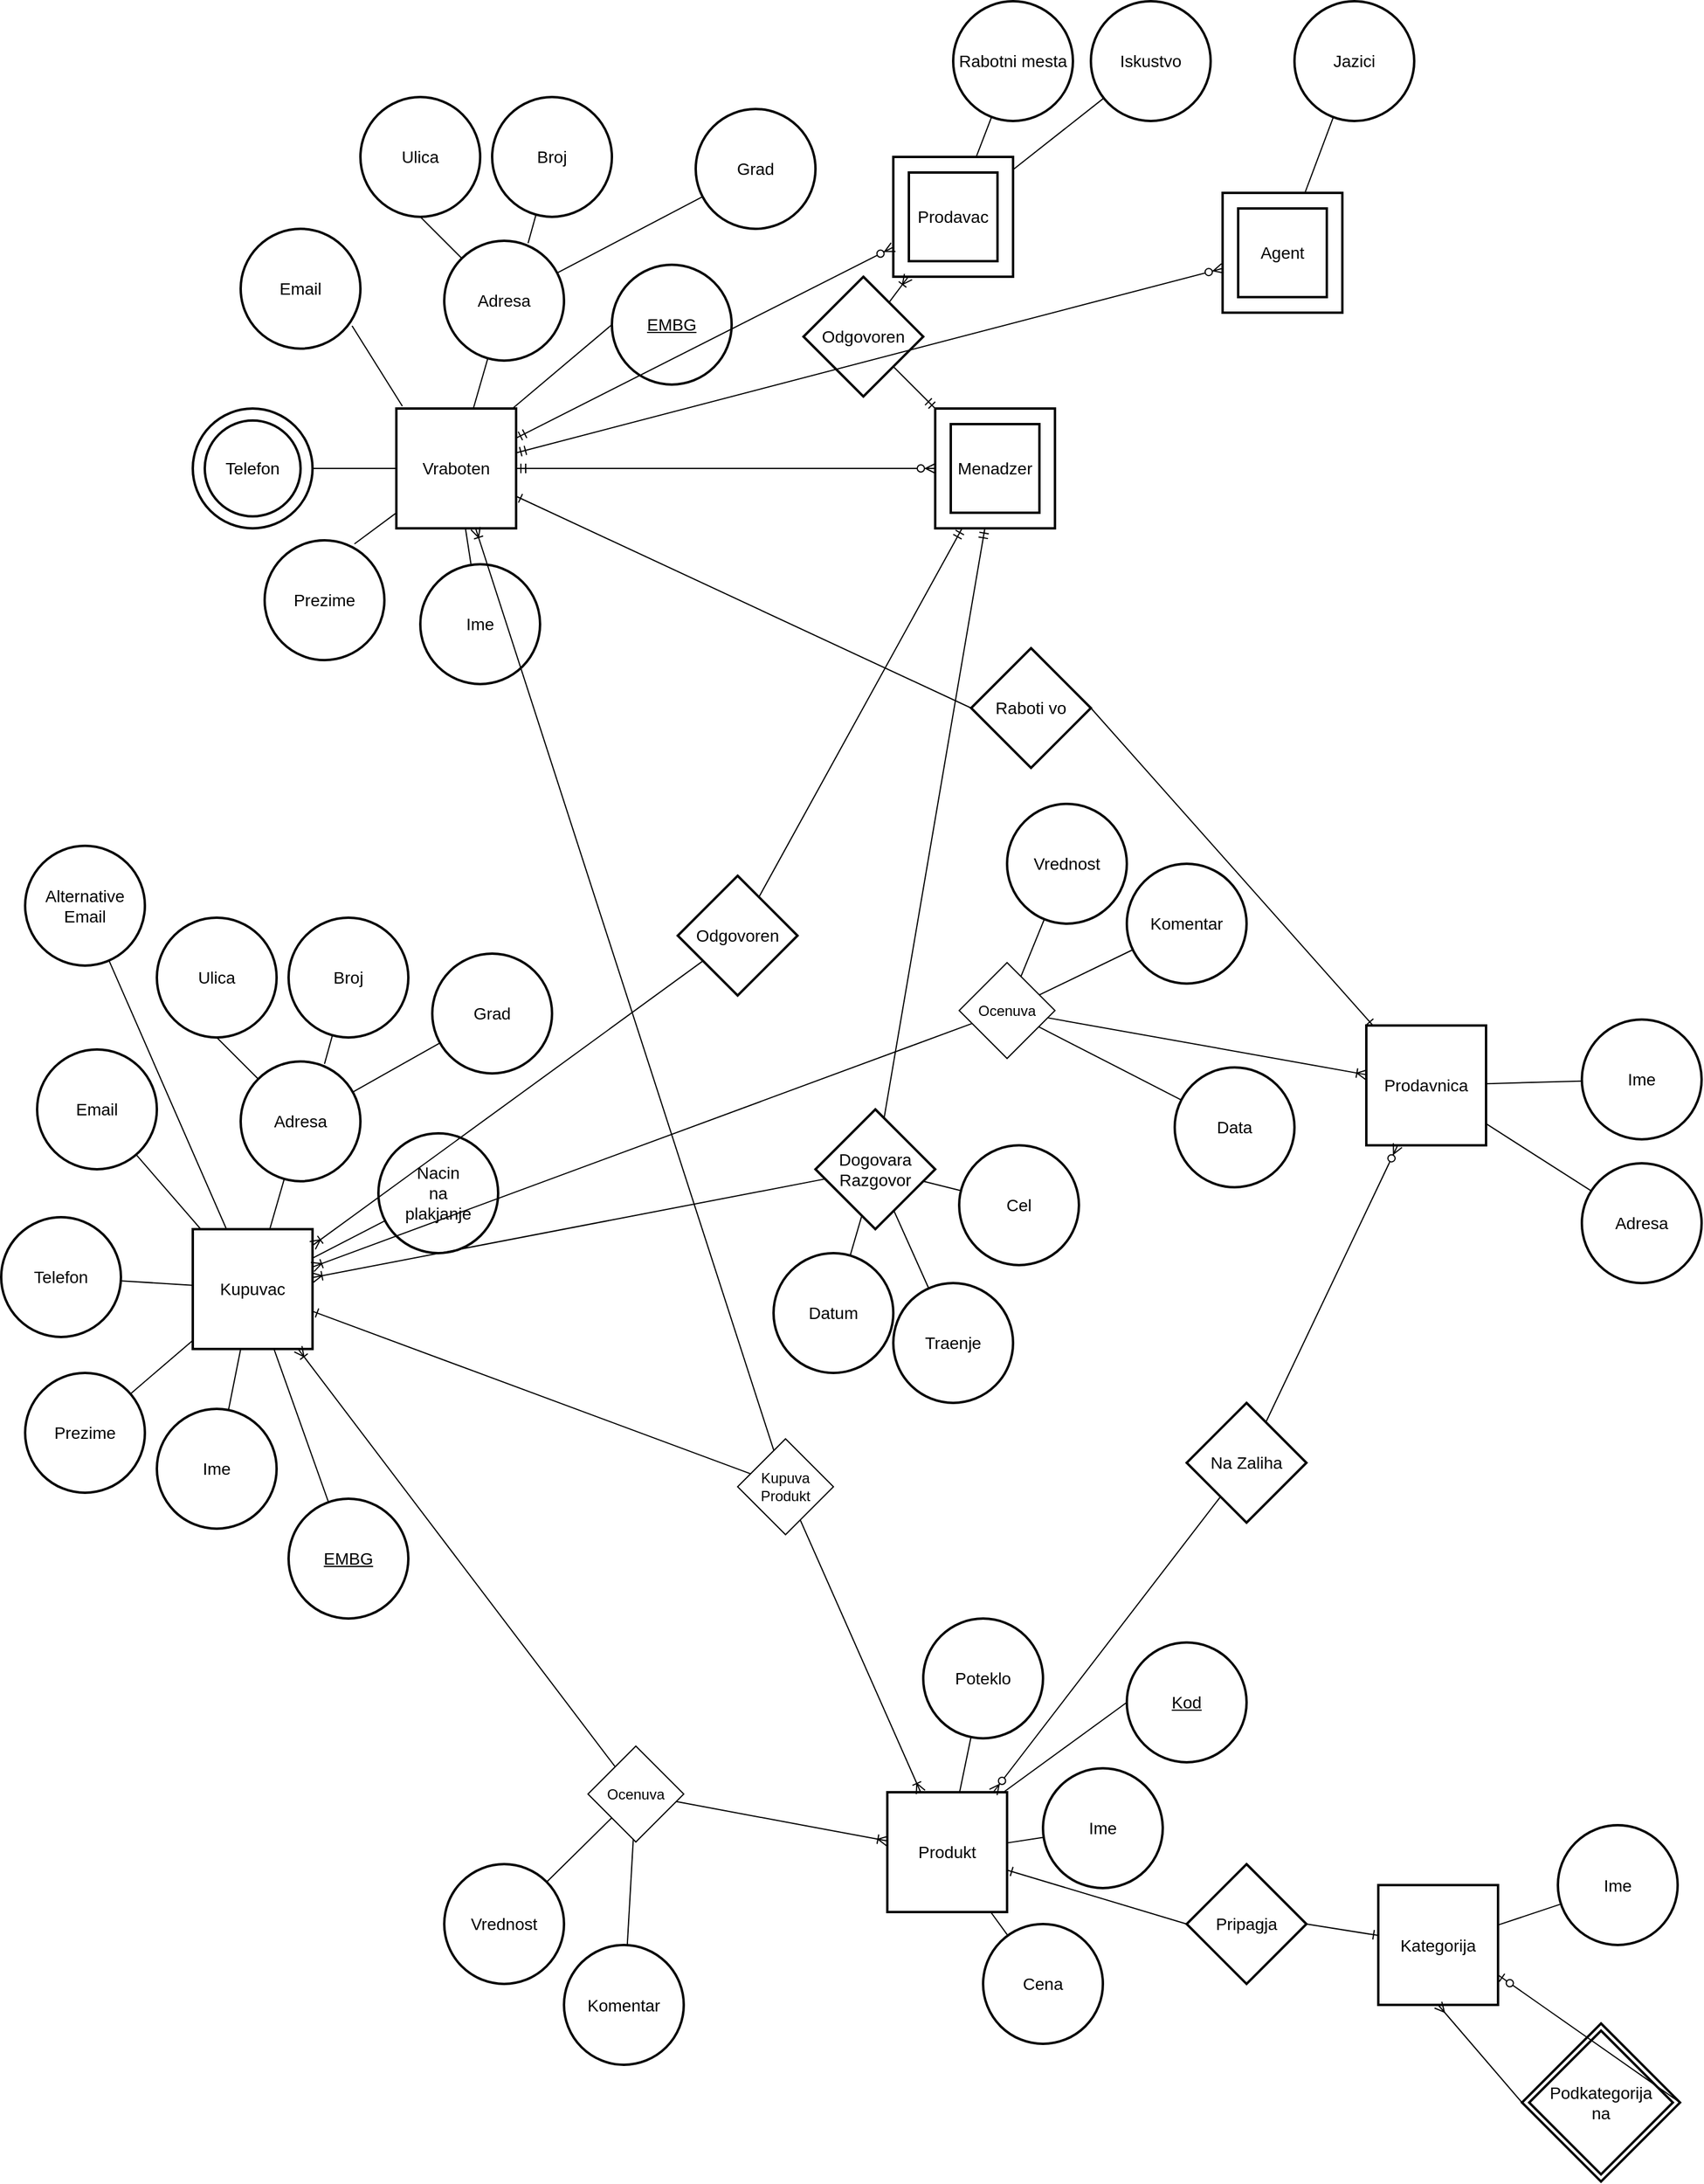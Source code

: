<mxfile version="12.2.2" type="github" pages="1">
  <diagram id="0FhvJ4OS0k5Z7UG15rpF" name="Page-1">
    <mxGraphModel dx="2684" dy="3049" grid="1" gridSize="10" guides="1" tooltips="1" connect="1" arrows="1" fold="1" page="1" pageScale="1" pageWidth="850" pageHeight="1100" math="0" shadow="0">
      <root>
        <mxCell id="0"/>
        <mxCell id="1" parent="0"/>
        <mxCell id="MRnNkrN-hJjxFnHQ5Um4-1" value="&lt;div&gt;Vraboten&lt;/div&gt;" style="strokeWidth=2;whiteSpace=wrap;html=1;align=center;fontSize=14;" parent="1" vertex="1">
          <mxGeometry x="170" y="260" width="100" height="100" as="geometry"/>
        </mxCell>
        <mxCell id="MRnNkrN-hJjxFnHQ5Um4-2" value="&lt;div&gt;Ime&lt;/div&gt;" style="ellipse;shape=ellipse;margin=10;strokeWidth=2;fontSize=14;whiteSpace=wrap;html=1;align=center;gradientColor=#ffffff;" parent="1" vertex="1">
          <mxGeometry x="190" y="390" width="100" height="100" as="geometry"/>
        </mxCell>
        <mxCell id="MRnNkrN-hJjxFnHQ5Um4-5" value="&lt;div&gt;Prezime&lt;/div&gt;" style="ellipse;shape=ellipse;margin=10;strokeWidth=2;fontSize=14;whiteSpace=wrap;html=1;align=center;gradientColor=#ffffff;" parent="1" vertex="1">
          <mxGeometry x="60" y="370" width="100" height="100" as="geometry"/>
        </mxCell>
        <mxCell id="MRnNkrN-hJjxFnHQ5Um4-6" value="&lt;div&gt;&lt;u&gt;EMBG&lt;/u&gt;&lt;/div&gt;" style="ellipse;shape=ellipse;margin=10;strokeWidth=2;fontSize=14;whiteSpace=wrap;html=1;align=center;gradientColor=#ffffff;" parent="1" vertex="1">
          <mxGeometry x="350" y="140" width="100" height="100" as="geometry"/>
        </mxCell>
        <mxCell id="MRnNkrN-hJjxFnHQ5Um4-7" value="&lt;div&gt;Adresa&lt;/div&gt;" style="ellipse;shape=ellipse;margin=10;strokeWidth=2;fontSize=14;whiteSpace=wrap;html=1;align=center;gradientColor=#ffffff;" parent="1" vertex="1">
          <mxGeometry x="210" y="120" width="100" height="100" as="geometry"/>
        </mxCell>
        <mxCell id="MRnNkrN-hJjxFnHQ5Um4-8" value="&lt;div&gt;Ulica&lt;/div&gt;" style="ellipse;shape=ellipse;margin=10;strokeWidth=2;fontSize=14;whiteSpace=wrap;html=1;align=center;gradientColor=#ffffff;" parent="1" vertex="1">
          <mxGeometry x="140" width="100" height="100" as="geometry"/>
        </mxCell>
        <mxCell id="MRnNkrN-hJjxFnHQ5Um4-9" value="&lt;div&gt;Broj&lt;/div&gt;" style="ellipse;shape=ellipse;margin=10;strokeWidth=2;fontSize=14;whiteSpace=wrap;html=1;align=center;gradientColor=#ffffff;" parent="1" vertex="1">
          <mxGeometry x="250" width="100" height="100" as="geometry"/>
        </mxCell>
        <mxCell id="MRnNkrN-hJjxFnHQ5Um4-10" value="&lt;div&gt;Grad&lt;/div&gt;" style="ellipse;shape=ellipse;margin=10;strokeWidth=2;fontSize=14;whiteSpace=wrap;html=1;align=center;gradientColor=#ffffff;" parent="1" vertex="1">
          <mxGeometry x="420" y="10" width="100" height="100" as="geometry"/>
        </mxCell>
        <mxCell id="MRnNkrN-hJjxFnHQ5Um4-12" value="&lt;div&gt;Email&lt;/div&gt;" style="ellipse;shape=ellipse;margin=10;strokeWidth=2;fontSize=14;whiteSpace=wrap;html=1;align=center;gradientColor=#ffffff;" parent="1" vertex="1">
          <mxGeometry x="40" y="110" width="100" height="100" as="geometry"/>
        </mxCell>
        <mxCell id="MRnNkrN-hJjxFnHQ5Um4-13" value="Telefon" style="ellipse;shape=doubleEllipse;margin=10;strokeWidth=2;fontSize=14;whiteSpace=wrap;html=1;align=center;gradientColor=#ffffff;" parent="1" vertex="1">
          <mxGeometry y="260" width="100" height="100" as="geometry"/>
        </mxCell>
        <mxCell id="MRnNkrN-hJjxFnHQ5Um4-15" value="" style="fontSize=12;html=1;endArrow=none;endFill=0;" parent="1" source="MRnNkrN-hJjxFnHQ5Um4-7" target="MRnNkrN-hJjxFnHQ5Um4-10" edge="1">
          <mxGeometry width="100" height="100" relative="1" as="geometry">
            <mxPoint x="-430" y="730" as="sourcePoint"/>
            <mxPoint x="-330" y="630" as="targetPoint"/>
          </mxGeometry>
        </mxCell>
        <mxCell id="MRnNkrN-hJjxFnHQ5Um4-17" value="" style="fontSize=12;html=1;endArrow=none;endFill=0;exitX=0.7;exitY=0.02;exitDx=0;exitDy=0;exitPerimeter=0;" parent="1" source="MRnNkrN-hJjxFnHQ5Um4-7" target="MRnNkrN-hJjxFnHQ5Um4-9" edge="1">
          <mxGeometry width="100" height="100" relative="1" as="geometry">
            <mxPoint x="248" y="150" as="sourcePoint"/>
            <mxPoint x="370" y="90" as="targetPoint"/>
          </mxGeometry>
        </mxCell>
        <mxCell id="MRnNkrN-hJjxFnHQ5Um4-18" value="" style="fontSize=12;html=1;endArrow=none;endFill=0;entryX=0.5;entryY=1;entryDx=0;entryDy=0;" parent="1" source="MRnNkrN-hJjxFnHQ5Um4-7" target="MRnNkrN-hJjxFnHQ5Um4-8" edge="1">
          <mxGeometry width="100" height="100" relative="1" as="geometry">
            <mxPoint x="190" y="140" as="sourcePoint"/>
            <mxPoint x="380" y="100" as="targetPoint"/>
          </mxGeometry>
        </mxCell>
        <mxCell id="MRnNkrN-hJjxFnHQ5Um4-20" value="" style="fontSize=12;html=1;endArrow=none;endFill=0;entryX=0.93;entryY=0.81;entryDx=0;entryDy=0;entryPerimeter=0;exitX=0.05;exitY=-0.02;exitDx=0;exitDy=0;exitPerimeter=0;" parent="1" source="MRnNkrN-hJjxFnHQ5Um4-1" target="MRnNkrN-hJjxFnHQ5Um4-12" edge="1">
          <mxGeometry width="100" height="100" relative="1" as="geometry">
            <mxPoint x="234.645" y="144.645" as="sourcePoint"/>
            <mxPoint x="200" y="110" as="targetPoint"/>
          </mxGeometry>
        </mxCell>
        <mxCell id="MRnNkrN-hJjxFnHQ5Um4-21" value="" style="fontSize=12;html=1;endArrow=none;endFill=0;" parent="1" source="MRnNkrN-hJjxFnHQ5Um4-7" target="MRnNkrN-hJjxFnHQ5Um4-1" edge="1">
          <mxGeometry width="100" height="100" relative="1" as="geometry">
            <mxPoint x="244.645" y="154.645" as="sourcePoint"/>
            <mxPoint x="252" y="250" as="targetPoint"/>
          </mxGeometry>
        </mxCell>
        <mxCell id="MRnNkrN-hJjxFnHQ5Um4-22" value="" style="fontSize=12;html=1;endArrow=none;endFill=0;entryX=0.97;entryY=0;entryDx=0;entryDy=0;exitX=0;exitY=0.5;exitDx=0;exitDy=0;entryPerimeter=0;" parent="1" source="MRnNkrN-hJjxFnHQ5Um4-6" target="MRnNkrN-hJjxFnHQ5Um4-1" edge="1">
          <mxGeometry width="100" height="100" relative="1" as="geometry">
            <mxPoint x="254.645" y="164.645" as="sourcePoint"/>
            <mxPoint x="220" y="130" as="targetPoint"/>
          </mxGeometry>
        </mxCell>
        <mxCell id="MRnNkrN-hJjxFnHQ5Um4-23" value="" style="fontSize=12;html=1;endArrow=none;endFill=0;entryX=0.75;entryY=0.03;entryDx=0;entryDy=0;entryPerimeter=0;" parent="1" source="MRnNkrN-hJjxFnHQ5Um4-1" target="MRnNkrN-hJjxFnHQ5Um4-5" edge="1">
          <mxGeometry width="100" height="100" relative="1" as="geometry">
            <mxPoint x="264.645" y="174.645" as="sourcePoint"/>
            <mxPoint x="230" y="140" as="targetPoint"/>
          </mxGeometry>
        </mxCell>
        <mxCell id="MRnNkrN-hJjxFnHQ5Um4-24" value="" style="fontSize=12;html=1;endArrow=none;endFill=0;" parent="1" source="MRnNkrN-hJjxFnHQ5Um4-1" target="MRnNkrN-hJjxFnHQ5Um4-13" edge="1">
          <mxGeometry width="100" height="100" relative="1" as="geometry">
            <mxPoint x="274.645" y="184.645" as="sourcePoint"/>
            <mxPoint x="240" y="150" as="targetPoint"/>
          </mxGeometry>
        </mxCell>
        <mxCell id="MRnNkrN-hJjxFnHQ5Um4-25" value="" style="fontSize=12;html=1;endArrow=none;endFill=0;" parent="1" source="MRnNkrN-hJjxFnHQ5Um4-1" target="MRnNkrN-hJjxFnHQ5Um4-2" edge="1">
          <mxGeometry width="100" height="100" relative="1" as="geometry">
            <mxPoint x="284.645" y="194.645" as="sourcePoint"/>
            <mxPoint x="250" y="160" as="targetPoint"/>
          </mxGeometry>
        </mxCell>
        <mxCell id="MRnNkrN-hJjxFnHQ5Um4-26" value="&lt;div&gt;Produkt&lt;/div&gt;" style="strokeWidth=2;whiteSpace=wrap;html=1;align=center;fontSize=14;" parent="1" vertex="1">
          <mxGeometry x="580" y="1415" width="100" height="100" as="geometry"/>
        </mxCell>
        <mxCell id="MRnNkrN-hJjxFnHQ5Um4-27" value="&lt;div&gt;Ime&lt;/div&gt;" style="ellipse;shape=ellipse;margin=10;strokeWidth=2;fontSize=14;whiteSpace=wrap;html=1;align=center;gradientColor=#ffffff;" parent="1" vertex="1">
          <mxGeometry x="710" y="1395" width="100" height="100" as="geometry"/>
        </mxCell>
        <mxCell id="MRnNkrN-hJjxFnHQ5Um4-28" value="&lt;div&gt;Cena&lt;/div&gt;" style="ellipse;shape=ellipse;margin=10;strokeWidth=2;fontSize=14;whiteSpace=wrap;html=1;align=center;gradientColor=#ffffff;" parent="1" vertex="1">
          <mxGeometry x="660" y="1525" width="100" height="100" as="geometry"/>
        </mxCell>
        <mxCell id="MRnNkrN-hJjxFnHQ5Um4-29" value="&lt;div&gt;&lt;u&gt;Kod&lt;/u&gt;&lt;/div&gt;" style="ellipse;shape=ellipse;margin=10;strokeWidth=2;fontSize=14;whiteSpace=wrap;html=1;align=center;gradientColor=#ffffff;" parent="1" vertex="1">
          <mxGeometry x="780" y="1290" width="100" height="100" as="geometry"/>
        </mxCell>
        <mxCell id="MRnNkrN-hJjxFnHQ5Um4-34" value="Poteklo" style="ellipse;shape=ellipse;margin=10;strokeWidth=2;fontSize=14;whiteSpace=wrap;html=1;align=center;gradientColor=#ffffff;" parent="1" vertex="1">
          <mxGeometry x="610" y="1270" width="100" height="100" as="geometry"/>
        </mxCell>
        <mxCell id="MRnNkrN-hJjxFnHQ5Um4-39" value="" style="fontSize=12;html=1;endArrow=none;endFill=0;" parent="1" source="MRnNkrN-hJjxFnHQ5Um4-26" target="MRnNkrN-hJjxFnHQ5Um4-34" edge="1">
          <mxGeometry width="100" height="100" relative="1" as="geometry">
            <mxPoint x="594.645" y="1284.645" as="sourcePoint"/>
            <mxPoint x="560" y="1250" as="targetPoint"/>
          </mxGeometry>
        </mxCell>
        <mxCell id="MRnNkrN-hJjxFnHQ5Um4-41" value="" style="fontSize=12;html=1;endArrow=none;endFill=0;entryX=0.97;entryY=0;entryDx=0;entryDy=0;exitX=0;exitY=0.5;exitDx=0;exitDy=0;entryPerimeter=0;" parent="1" source="MRnNkrN-hJjxFnHQ5Um4-29" target="MRnNkrN-hJjxFnHQ5Um4-26" edge="1">
          <mxGeometry width="100" height="100" relative="1" as="geometry">
            <mxPoint x="614.645" y="1304.645" as="sourcePoint"/>
            <mxPoint x="580" y="1270" as="targetPoint"/>
          </mxGeometry>
        </mxCell>
        <mxCell id="MRnNkrN-hJjxFnHQ5Um4-42" value="" style="fontSize=12;html=1;endArrow=none;endFill=0;" parent="1" source="MRnNkrN-hJjxFnHQ5Um4-26" target="MRnNkrN-hJjxFnHQ5Um4-28" edge="1">
          <mxGeometry width="100" height="100" relative="1" as="geometry">
            <mxPoint x="624.645" y="1314.645" as="sourcePoint"/>
            <mxPoint x="590" y="1280" as="targetPoint"/>
          </mxGeometry>
        </mxCell>
        <mxCell id="MRnNkrN-hJjxFnHQ5Um4-44" value="" style="fontSize=12;html=1;endArrow=none;endFill=0;" parent="1" source="MRnNkrN-hJjxFnHQ5Um4-26" target="MRnNkrN-hJjxFnHQ5Um4-27" edge="1">
          <mxGeometry width="100" height="100" relative="1" as="geometry">
            <mxPoint x="644.645" y="1334.645" as="sourcePoint"/>
            <mxPoint x="610" y="1300" as="targetPoint"/>
          </mxGeometry>
        </mxCell>
        <mxCell id="MRnNkrN-hJjxFnHQ5Um4-45" value="Prodavnica" style="strokeWidth=2;whiteSpace=wrap;html=1;align=center;fontSize=14;" parent="1" vertex="1">
          <mxGeometry x="980" y="775" width="100" height="100" as="geometry"/>
        </mxCell>
        <mxCell id="MRnNkrN-hJjxFnHQ5Um4-46" value="&lt;div&gt;Ime&lt;/div&gt;" style="ellipse;shape=ellipse;margin=10;strokeWidth=2;fontSize=14;whiteSpace=wrap;html=1;align=center;gradientColor=#ffffff;" parent="1" vertex="1">
          <mxGeometry x="1160" y="770" width="100" height="100" as="geometry"/>
        </mxCell>
        <mxCell id="MRnNkrN-hJjxFnHQ5Um4-47" value="Adresa" style="ellipse;shape=ellipse;margin=10;strokeWidth=2;fontSize=14;whiteSpace=wrap;html=1;align=center;gradientColor=#ffffff;" parent="1" vertex="1">
          <mxGeometry x="1160" y="890" width="100" height="100" as="geometry"/>
        </mxCell>
        <mxCell id="MRnNkrN-hJjxFnHQ5Um4-52" value="" style="fontSize=12;html=1;endArrow=none;endFill=0;" parent="1" source="MRnNkrN-hJjxFnHQ5Um4-45" target="MRnNkrN-hJjxFnHQ5Um4-47" edge="1">
          <mxGeometry width="100" height="100" relative="1" as="geometry">
            <mxPoint x="1074.645" y="689.645" as="sourcePoint"/>
            <mxPoint x="1040" y="655" as="targetPoint"/>
          </mxGeometry>
        </mxCell>
        <mxCell id="MRnNkrN-hJjxFnHQ5Um4-53" value="" style="fontSize=12;html=1;endArrow=none;endFill=0;" parent="1" source="MRnNkrN-hJjxFnHQ5Um4-45" target="MRnNkrN-hJjxFnHQ5Um4-46" edge="1">
          <mxGeometry width="100" height="100" relative="1" as="geometry">
            <mxPoint x="1094.645" y="709.645" as="sourcePoint"/>
            <mxPoint x="1060" y="675" as="targetPoint"/>
          </mxGeometry>
        </mxCell>
        <mxCell id="MRnNkrN-hJjxFnHQ5Um4-63" value="Kupuvac" style="strokeWidth=2;whiteSpace=wrap;html=1;align=center;fontSize=14;" parent="1" vertex="1">
          <mxGeometry y="945" width="100" height="100" as="geometry"/>
        </mxCell>
        <mxCell id="MRnNkrN-hJjxFnHQ5Um4-64" value="&lt;div&gt;Ime&lt;/div&gt;" style="ellipse;shape=ellipse;margin=10;strokeWidth=2;fontSize=14;whiteSpace=wrap;html=1;align=center;gradientColor=#ffffff;" parent="1" vertex="1">
          <mxGeometry x="-30" y="1095" width="100" height="100" as="geometry"/>
        </mxCell>
        <mxCell id="MRnNkrN-hJjxFnHQ5Um4-65" value="&lt;div&gt;Prezime&lt;/div&gt;" style="ellipse;shape=ellipse;margin=10;strokeWidth=2;fontSize=14;whiteSpace=wrap;html=1;align=center;gradientColor=#ffffff;" parent="1" vertex="1">
          <mxGeometry x="-140" y="1065" width="100" height="100" as="geometry"/>
        </mxCell>
        <mxCell id="MRnNkrN-hJjxFnHQ5Um4-66" value="&lt;div&gt;&lt;u&gt;EMBG&lt;/u&gt;&lt;/div&gt;" style="ellipse;shape=ellipse;margin=10;strokeWidth=2;fontSize=14;whiteSpace=wrap;html=1;align=center;gradientColor=#ffffff;" parent="1" vertex="1">
          <mxGeometry x="80" y="1170" width="100" height="100" as="geometry"/>
        </mxCell>
        <mxCell id="MRnNkrN-hJjxFnHQ5Um4-67" value="&lt;div&gt;Adresa&lt;/div&gt;" style="ellipse;shape=ellipse;margin=10;strokeWidth=2;fontSize=14;whiteSpace=wrap;html=1;align=center;gradientColor=#ffffff;" parent="1" vertex="1">
          <mxGeometry x="40" y="805" width="100" height="100" as="geometry"/>
        </mxCell>
        <mxCell id="MRnNkrN-hJjxFnHQ5Um4-68" value="&lt;div&gt;Ulica&lt;/div&gt;" style="ellipse;shape=ellipse;margin=10;strokeWidth=2;fontSize=14;whiteSpace=wrap;html=1;align=center;gradientColor=#ffffff;" parent="1" vertex="1">
          <mxGeometry x="-30" y="685" width="100" height="100" as="geometry"/>
        </mxCell>
        <mxCell id="MRnNkrN-hJjxFnHQ5Um4-69" value="&lt;div&gt;Broj&lt;/div&gt;" style="ellipse;shape=ellipse;margin=10;strokeWidth=2;fontSize=14;whiteSpace=wrap;html=1;align=center;gradientColor=#ffffff;" parent="1" vertex="1">
          <mxGeometry x="80" y="685" width="100" height="100" as="geometry"/>
        </mxCell>
        <mxCell id="MRnNkrN-hJjxFnHQ5Um4-70" value="&lt;div&gt;Grad&lt;/div&gt;" style="ellipse;shape=ellipse;margin=10;strokeWidth=2;fontSize=14;whiteSpace=wrap;html=1;align=center;gradientColor=#ffffff;" parent="1" vertex="1">
          <mxGeometry x="200" y="715" width="100" height="100" as="geometry"/>
        </mxCell>
        <mxCell id="MRnNkrN-hJjxFnHQ5Um4-71" value="&lt;div&gt;Email&lt;/div&gt;" style="ellipse;shape=ellipse;margin=10;strokeWidth=2;fontSize=14;whiteSpace=wrap;html=1;align=center;gradientColor=#ffffff;" parent="1" vertex="1">
          <mxGeometry x="-130" y="795" width="100" height="100" as="geometry"/>
        </mxCell>
        <mxCell id="MRnNkrN-hJjxFnHQ5Um4-73" value="" style="fontSize=12;html=1;endArrow=none;endFill=0;" parent="1" source="MRnNkrN-hJjxFnHQ5Um4-67" target="MRnNkrN-hJjxFnHQ5Um4-70" edge="1">
          <mxGeometry width="100" height="100" relative="1" as="geometry">
            <mxPoint x="-600" y="1415" as="sourcePoint"/>
            <mxPoint x="-500" y="1315" as="targetPoint"/>
          </mxGeometry>
        </mxCell>
        <mxCell id="MRnNkrN-hJjxFnHQ5Um4-74" value="" style="fontSize=12;html=1;endArrow=none;endFill=0;exitX=0.7;exitY=0.02;exitDx=0;exitDy=0;exitPerimeter=0;" parent="1" source="MRnNkrN-hJjxFnHQ5Um4-67" target="MRnNkrN-hJjxFnHQ5Um4-69" edge="1">
          <mxGeometry width="100" height="100" relative="1" as="geometry">
            <mxPoint x="78" y="835" as="sourcePoint"/>
            <mxPoint x="200" y="775" as="targetPoint"/>
          </mxGeometry>
        </mxCell>
        <mxCell id="MRnNkrN-hJjxFnHQ5Um4-75" value="" style="fontSize=12;html=1;endArrow=none;endFill=0;entryX=0.5;entryY=1;entryDx=0;entryDy=0;" parent="1" source="MRnNkrN-hJjxFnHQ5Um4-67" target="MRnNkrN-hJjxFnHQ5Um4-68" edge="1">
          <mxGeometry width="100" height="100" relative="1" as="geometry">
            <mxPoint x="20" y="825" as="sourcePoint"/>
            <mxPoint x="210" y="785" as="targetPoint"/>
          </mxGeometry>
        </mxCell>
        <mxCell id="MRnNkrN-hJjxFnHQ5Um4-76" value="" style="fontSize=12;html=1;endArrow=none;endFill=0;" parent="1" source="MRnNkrN-hJjxFnHQ5Um4-63" target="MRnNkrN-hJjxFnHQ5Um4-71" edge="1">
          <mxGeometry width="100" height="100" relative="1" as="geometry">
            <mxPoint x="64.645" y="829.645" as="sourcePoint"/>
            <mxPoint x="30" y="795" as="targetPoint"/>
          </mxGeometry>
        </mxCell>
        <mxCell id="MRnNkrN-hJjxFnHQ5Um4-77" value="" style="fontSize=12;html=1;endArrow=none;endFill=0;" parent="1" source="MRnNkrN-hJjxFnHQ5Um4-67" target="MRnNkrN-hJjxFnHQ5Um4-63" edge="1">
          <mxGeometry width="100" height="100" relative="1" as="geometry">
            <mxPoint x="74.645" y="839.645" as="sourcePoint"/>
            <mxPoint x="82" y="935" as="targetPoint"/>
          </mxGeometry>
        </mxCell>
        <mxCell id="MRnNkrN-hJjxFnHQ5Um4-78" value="" style="fontSize=12;html=1;endArrow=none;endFill=0;" parent="1" source="MRnNkrN-hJjxFnHQ5Um4-66" target="MRnNkrN-hJjxFnHQ5Um4-63" edge="1">
          <mxGeometry width="100" height="100" relative="1" as="geometry">
            <mxPoint x="84.645" y="849.645" as="sourcePoint"/>
            <mxPoint x="50" y="815" as="targetPoint"/>
          </mxGeometry>
        </mxCell>
        <mxCell id="MRnNkrN-hJjxFnHQ5Um4-79" value="" style="fontSize=12;html=1;endArrow=none;endFill=0;" parent="1" source="MRnNkrN-hJjxFnHQ5Um4-63" target="MRnNkrN-hJjxFnHQ5Um4-65" edge="1">
          <mxGeometry width="100" height="100" relative="1" as="geometry">
            <mxPoint x="94.645" y="859.645" as="sourcePoint"/>
            <mxPoint x="60" y="825" as="targetPoint"/>
          </mxGeometry>
        </mxCell>
        <mxCell id="MRnNkrN-hJjxFnHQ5Um4-80" value="" style="fontSize=12;html=1;endArrow=none;endFill=0;" parent="1" source="MRnNkrN-hJjxFnHQ5Um4-63" target="MRnNkrN-hJjxFnHQ5Um4-82" edge="1">
          <mxGeometry width="100" height="100" relative="1" as="geometry">
            <mxPoint x="104.645" y="869.645" as="sourcePoint"/>
            <mxPoint x="-70" y="995" as="targetPoint"/>
          </mxGeometry>
        </mxCell>
        <mxCell id="MRnNkrN-hJjxFnHQ5Um4-81" value="" style="fontSize=12;html=1;endArrow=none;endFill=0;" parent="1" source="MRnNkrN-hJjxFnHQ5Um4-63" target="MRnNkrN-hJjxFnHQ5Um4-64" edge="1">
          <mxGeometry width="100" height="100" relative="1" as="geometry">
            <mxPoint x="114.645" y="879.645" as="sourcePoint"/>
            <mxPoint x="80" y="845" as="targetPoint"/>
          </mxGeometry>
        </mxCell>
        <mxCell id="MRnNkrN-hJjxFnHQ5Um4-82" value="&lt;div&gt;Telefon&lt;/div&gt;" style="ellipse;shape=ellipse;margin=10;strokeWidth=2;fontSize=14;whiteSpace=wrap;html=1;align=center;gradientColor=#ffffff;" parent="1" vertex="1">
          <mxGeometry x="-160" y="935" width="100" height="100" as="geometry"/>
        </mxCell>
        <mxCell id="MRnNkrN-hJjxFnHQ5Um4-83" value="&lt;div&gt;Nacin&lt;/div&gt;&lt;div&gt;na&lt;/div&gt;&lt;div&gt;plakjanje&lt;br&gt;&lt;/div&gt;" style="ellipse;shape=ellipse;margin=10;strokeWidth=2;fontSize=14;whiteSpace=wrap;html=1;align=center;gradientColor=#ffffff;" parent="1" vertex="1">
          <mxGeometry x="155" y="865" width="100" height="100" as="geometry"/>
        </mxCell>
        <mxCell id="MRnNkrN-hJjxFnHQ5Um4-84" value="" style="fontSize=12;html=1;endArrow=none;endFill=0;" parent="1" source="MRnNkrN-hJjxFnHQ5Um4-63" target="MRnNkrN-hJjxFnHQ5Um4-83" edge="1">
          <mxGeometry width="100" height="100" relative="1" as="geometry">
            <mxPoint x="336.667" y="1010" as="sourcePoint"/>
            <mxPoint x="360" y="860" as="targetPoint"/>
          </mxGeometry>
        </mxCell>
        <mxCell id="MRnNkrN-hJjxFnHQ5Um4-85" value="&lt;div&gt;Alternative&lt;/div&gt;&lt;div&gt;Email&lt;/div&gt;" style="ellipse;shape=ellipse;margin=10;strokeWidth=2;fontSize=14;whiteSpace=wrap;html=1;align=center;gradientColor=#ffffff;" parent="1" vertex="1">
          <mxGeometry x="-140" y="625" width="100" height="100" as="geometry"/>
        </mxCell>
        <mxCell id="MRnNkrN-hJjxFnHQ5Um4-86" value="" style="fontSize=12;html=1;endArrow=none;endFill=0;" parent="1" source="MRnNkrN-hJjxFnHQ5Um4-63" target="MRnNkrN-hJjxFnHQ5Um4-85" edge="1">
          <mxGeometry width="100" height="100" relative="1" as="geometry">
            <mxPoint x="-9.833" y="820" as="sourcePoint"/>
            <mxPoint x="13.5" y="670" as="targetPoint"/>
          </mxGeometry>
        </mxCell>
        <mxCell id="MRnNkrN-hJjxFnHQ5Um4-87" value="Kategorija" style="strokeWidth=2;whiteSpace=wrap;html=1;align=center;fontSize=14;" parent="1" vertex="1">
          <mxGeometry x="990" y="1492.5" width="100" height="100" as="geometry"/>
        </mxCell>
        <mxCell id="MRnNkrN-hJjxFnHQ5Um4-88" value="&lt;div&gt;Ime&lt;/div&gt;" style="ellipse;shape=ellipse;margin=10;strokeWidth=2;fontSize=14;whiteSpace=wrap;html=1;align=center;gradientColor=#ffffff;" parent="1" vertex="1">
          <mxGeometry x="1140" y="1442.5" width="100" height="100" as="geometry"/>
        </mxCell>
        <mxCell id="MRnNkrN-hJjxFnHQ5Um4-91" value="" style="fontSize=12;html=1;endArrow=none;endFill=0;" parent="1" source="MRnNkrN-hJjxFnHQ5Um4-87" target="MRnNkrN-hJjxFnHQ5Um4-88" edge="1">
          <mxGeometry width="100" height="100" relative="1" as="geometry">
            <mxPoint x="1074.645" y="1382.145" as="sourcePoint"/>
            <mxPoint x="1040" y="1347.5" as="targetPoint"/>
          </mxGeometry>
        </mxCell>
        <mxCell id="MRnNkrN-hJjxFnHQ5Um4-93" value="&lt;div&gt;Podkategorija&lt;/div&gt;&lt;div&gt;na&lt;br&gt;&lt;/div&gt;" style="shape=rhombus;double=1;strokeWidth=2;fontSize=17;perimeter=rhombusPerimeter;whiteSpace=wrap;html=1;align=center;fontSize=14;gradientColor=#ffffff;" parent="1" vertex="1">
          <mxGeometry x="1110" y="1608" width="132" height="132" as="geometry"/>
        </mxCell>
        <mxCell id="MRnNkrN-hJjxFnHQ5Um4-95" value="" style="fontSize=12;html=1;endArrow=ERzeroToOne;endFill=1;exitX=1;exitY=0.5;exitDx=0;exitDy=0;entryX=1;entryY=0.75;entryDx=0;entryDy=0;" parent="1" source="MRnNkrN-hJjxFnHQ5Um4-93" edge="1" target="MRnNkrN-hJjxFnHQ5Um4-87">
          <mxGeometry width="100" height="100" relative="1" as="geometry">
            <mxPoint x="1160" y="1672.5" as="sourcePoint"/>
            <mxPoint x="1070" y="1596.5" as="targetPoint"/>
          </mxGeometry>
        </mxCell>
        <mxCell id="MRnNkrN-hJjxFnHQ5Um4-96" value="" style="fontSize=12;html=1;endArrow=ERmany;exitX=0;exitY=0.5;exitDx=0;exitDy=0;entryX=0.5;entryY=1;entryDx=0;entryDy=0;" parent="1" source="MRnNkrN-hJjxFnHQ5Um4-93" target="MRnNkrN-hJjxFnHQ5Um4-87" edge="1">
          <mxGeometry width="100" height="100" relative="1" as="geometry">
            <mxPoint x="410" y="1822.5" as="sourcePoint"/>
            <mxPoint x="510" y="1722.5" as="targetPoint"/>
          </mxGeometry>
        </mxCell>
        <mxCell id="MRnNkrN-hJjxFnHQ5Um4-97" value="Prodavac" style="shape=ext;strokeWidth=2;margin=10;double=1;whiteSpace=wrap;html=1;align=center;fontSize=14;gradientColor=#ffffff;" parent="1" vertex="1">
          <mxGeometry x="585" y="50" width="100" height="100" as="geometry"/>
        </mxCell>
        <mxCell id="MRnNkrN-hJjxFnHQ5Um4-98" value="Rabotni mesta" style="ellipse;shape=ellipse;margin=10;strokeWidth=2;fontSize=14;whiteSpace=wrap;html=1;align=center;gradientColor=#ffffff;" parent="1" vertex="1">
          <mxGeometry x="635" y="-80" width="100" height="100" as="geometry"/>
        </mxCell>
        <mxCell id="MRnNkrN-hJjxFnHQ5Um4-99" value="Iskustvo" style="ellipse;shape=ellipse;margin=10;strokeWidth=2;fontSize=14;whiteSpace=wrap;html=1;align=center;gradientColor=#ffffff;" parent="1" vertex="1">
          <mxGeometry x="750" y="-80" width="100" height="100" as="geometry"/>
        </mxCell>
        <mxCell id="MRnNkrN-hJjxFnHQ5Um4-100" value="" style="fontSize=12;html=1;endArrow=none;endFill=0;" parent="1" source="MRnNkrN-hJjxFnHQ5Um4-97" target="MRnNkrN-hJjxFnHQ5Um4-99" edge="1">
          <mxGeometry width="100" height="100" relative="1" as="geometry">
            <mxPoint x="615" y="177.059" as="sourcePoint"/>
            <mxPoint x="675" y="-30" as="targetPoint"/>
          </mxGeometry>
        </mxCell>
        <mxCell id="MRnNkrN-hJjxFnHQ5Um4-101" value="" style="fontSize=12;html=1;endArrow=none;endFill=0;" parent="1" source="MRnNkrN-hJjxFnHQ5Um4-97" target="MRnNkrN-hJjxFnHQ5Um4-98" edge="1">
          <mxGeometry width="100" height="100" relative="1" as="geometry">
            <mxPoint x="672.692" y="190" as="sourcePoint"/>
            <mxPoint x="695" y="-10" as="targetPoint"/>
          </mxGeometry>
        </mxCell>
        <mxCell id="MRnNkrN-hJjxFnHQ5Um4-102" value="Agent" style="shape=ext;strokeWidth=2;margin=10;double=1;whiteSpace=wrap;html=1;align=center;fontSize=14;gradientColor=#ffffff;" parent="1" vertex="1">
          <mxGeometry x="860" y="80" width="100" height="100" as="geometry"/>
        </mxCell>
        <mxCell id="MRnNkrN-hJjxFnHQ5Um4-103" value="Jazici" style="ellipse;shape=ellipse;margin=10;strokeWidth=2;fontSize=14;whiteSpace=wrap;html=1;align=center;gradientColor=#ffffff;" parent="1" vertex="1">
          <mxGeometry x="920" y="-80" width="100" height="100" as="geometry"/>
        </mxCell>
        <mxCell id="MRnNkrN-hJjxFnHQ5Um4-106" value="" style="fontSize=12;html=1;endArrow=none;endFill=0;" parent="1" source="MRnNkrN-hJjxFnHQ5Um4-102" target="MRnNkrN-hJjxFnHQ5Um4-103" edge="1">
          <mxGeometry width="100" height="100" relative="1" as="geometry">
            <mxPoint x="957.692" y="190" as="sourcePoint"/>
            <mxPoint x="980" y="-10" as="targetPoint"/>
          </mxGeometry>
        </mxCell>
        <mxCell id="MRnNkrN-hJjxFnHQ5Um4-107" value="Menadzer" style="shape=ext;strokeWidth=2;margin=10;double=1;whiteSpace=wrap;html=1;align=center;fontSize=14;gradientColor=#ffffff;" parent="1" vertex="1">
          <mxGeometry x="620" y="260" width="100" height="100" as="geometry"/>
        </mxCell>
        <mxCell id="MRnNkrN-hJjxFnHQ5Um4-110" value="&lt;div&gt;Odgovoren&lt;/div&gt;" style="shape=rhombus;strokeWidth=2;fontSize=17;perimeter=rhombusPerimeter;whiteSpace=wrap;html=1;align=center;fontSize=14;gradientColor=#ffffff;" parent="1" vertex="1">
          <mxGeometry x="510" y="150" width="100" height="100" as="geometry"/>
        </mxCell>
        <mxCell id="MRnNkrN-hJjxFnHQ5Um4-111" value="" style="fontSize=12;html=1;endArrow=ERoneToMany;" parent="1" source="MRnNkrN-hJjxFnHQ5Um4-110" target="MRnNkrN-hJjxFnHQ5Um4-97" edge="1">
          <mxGeometry width="100" height="100" relative="1" as="geometry">
            <mxPoint x="470" y="540" as="sourcePoint"/>
            <mxPoint x="570" y="440" as="targetPoint"/>
          </mxGeometry>
        </mxCell>
        <mxCell id="MRnNkrN-hJjxFnHQ5Um4-113" value="" style="fontSize=12;html=1;endArrow=ERmandOne;" parent="1" source="MRnNkrN-hJjxFnHQ5Um4-110" target="MRnNkrN-hJjxFnHQ5Um4-107" edge="1">
          <mxGeometry width="100" height="100" relative="1" as="geometry">
            <mxPoint x="510" y="510" as="sourcePoint"/>
            <mxPoint x="610" y="410" as="targetPoint"/>
          </mxGeometry>
        </mxCell>
        <mxCell id="MRnNkrN-hJjxFnHQ5Um4-118" value="" style="fontSize=12;html=1;endArrow=ERzeroToMany;startArrow=ERmandOne;" parent="1" source="MRnNkrN-hJjxFnHQ5Um4-1" target="MRnNkrN-hJjxFnHQ5Um4-97" edge="1">
          <mxGeometry width="100" height="100" relative="1" as="geometry">
            <mxPoint x="430" y="420" as="sourcePoint"/>
            <mxPoint x="530" y="320" as="targetPoint"/>
          </mxGeometry>
        </mxCell>
        <mxCell id="MRnNkrN-hJjxFnHQ5Um4-119" value="" style="fontSize=12;html=1;endArrow=ERzeroToMany;startArrow=ERmandOne;" parent="1" source="MRnNkrN-hJjxFnHQ5Um4-1" target="MRnNkrN-hJjxFnHQ5Um4-102" edge="1">
          <mxGeometry width="100" height="100" relative="1" as="geometry">
            <mxPoint x="280" y="294.699" as="sourcePoint"/>
            <mxPoint x="595" y="135.301" as="targetPoint"/>
          </mxGeometry>
        </mxCell>
        <mxCell id="MRnNkrN-hJjxFnHQ5Um4-120" value="" style="fontSize=12;html=1;endArrow=ERzeroToMany;startArrow=ERmandOne;" parent="1" source="MRnNkrN-hJjxFnHQ5Um4-1" target="MRnNkrN-hJjxFnHQ5Um4-107" edge="1">
          <mxGeometry width="100" height="100" relative="1" as="geometry">
            <mxPoint x="280" y="306.957" as="sourcePoint"/>
            <mxPoint x="870" y="153.043" as="targetPoint"/>
          </mxGeometry>
        </mxCell>
        <mxCell id="MRnNkrN-hJjxFnHQ5Um4-123" value="Pripagja" style="shape=rhombus;strokeWidth=2;fontSize=17;perimeter=rhombusPerimeter;whiteSpace=wrap;html=1;align=center;fontSize=14;gradientColor=#ffffff;" parent="1" vertex="1">
          <mxGeometry x="830" y="1475" width="100" height="100" as="geometry"/>
        </mxCell>
        <mxCell id="MRnNkrN-hJjxFnHQ5Um4-125" value="" style="fontSize=12;html=1;endArrow=ERone;endFill=1;exitX=0;exitY=0.5;exitDx=0;exitDy=0;" parent="1" source="MRnNkrN-hJjxFnHQ5Um4-123" target="MRnNkrN-hJjxFnHQ5Um4-26" edge="1">
          <mxGeometry width="100" height="100" relative="1" as="geometry">
            <mxPoint x="480" y="1655" as="sourcePoint"/>
            <mxPoint x="580" y="1555" as="targetPoint"/>
          </mxGeometry>
        </mxCell>
        <mxCell id="MRnNkrN-hJjxFnHQ5Um4-126" value="" style="fontSize=12;html=1;endArrow=ERone;endFill=1;exitX=1;exitY=0.5;exitDx=0;exitDy=0;" parent="1" source="MRnNkrN-hJjxFnHQ5Um4-123" target="MRnNkrN-hJjxFnHQ5Um4-87" edge="1">
          <mxGeometry width="100" height="100" relative="1" as="geometry">
            <mxPoint x="620" y="1605" as="sourcePoint"/>
            <mxPoint x="410" y="1544.423" as="targetPoint"/>
          </mxGeometry>
        </mxCell>
        <mxCell id="MRnNkrN-hJjxFnHQ5Um4-127" value="Na Zaliha" style="shape=rhombus;strokeWidth=2;fontSize=17;perimeter=rhombusPerimeter;whiteSpace=wrap;html=1;align=center;fontSize=14;gradientColor=#ffffff;" parent="1" vertex="1">
          <mxGeometry x="830" y="1090" width="100" height="100" as="geometry"/>
        </mxCell>
        <mxCell id="MRnNkrN-hJjxFnHQ5Um4-130" value="" style="fontSize=12;html=1;endArrow=ERzeroToMany;endFill=1;" parent="1" source="MRnNkrN-hJjxFnHQ5Um4-127" target="MRnNkrN-hJjxFnHQ5Um4-26" edge="1">
          <mxGeometry width="100" height="100" relative="1" as="geometry">
            <mxPoint x="320" y="1665" as="sourcePoint"/>
            <mxPoint x="420" y="1565" as="targetPoint"/>
          </mxGeometry>
        </mxCell>
        <mxCell id="MRnNkrN-hJjxFnHQ5Um4-132" value="" style="fontSize=12;html=1;endArrow=ERzeroToMany;endFill=1;" parent="1" source="MRnNkrN-hJjxFnHQ5Um4-127" target="MRnNkrN-hJjxFnHQ5Um4-45" edge="1">
          <mxGeometry width="100" height="100" relative="1" as="geometry">
            <mxPoint x="810" y="525" as="sourcePoint"/>
            <mxPoint x="810" y="485" as="targetPoint"/>
          </mxGeometry>
        </mxCell>
        <mxCell id="bWdMnsRxI4MZ2S0Pin25-1" value="&lt;div&gt;Raboti vo&lt;/div&gt;" style="shape=rhombus;strokeWidth=2;fontSize=17;perimeter=rhombusPerimeter;whiteSpace=wrap;html=1;align=center;fontSize=14;gradientColor=#ffffff;" vertex="1" parent="1">
          <mxGeometry x="650" y="460" width="100" height="100" as="geometry"/>
        </mxCell>
        <mxCell id="bWdMnsRxI4MZ2S0Pin25-2" value="" style="fontSize=12;html=1;endArrow=ERone;endFill=1;exitX=0;exitY=0.5;exitDx=0;exitDy=0;" edge="1" parent="1" source="bWdMnsRxI4MZ2S0Pin25-1" target="MRnNkrN-hJjxFnHQ5Um4-1">
          <mxGeometry width="100" height="100" relative="1" as="geometry">
            <mxPoint x="250" y="690" as="sourcePoint"/>
            <mxPoint x="450" y="515" as="targetPoint"/>
          </mxGeometry>
        </mxCell>
        <mxCell id="bWdMnsRxI4MZ2S0Pin25-3" value="" style="fontSize=12;html=1;endArrow=ERone;endFill=1;exitX=1;exitY=0.5;exitDx=0;exitDy=0;" edge="1" parent="1" source="bWdMnsRxI4MZ2S0Pin25-1" target="MRnNkrN-hJjxFnHQ5Um4-45">
          <mxGeometry width="100" height="100" relative="1" as="geometry">
            <mxPoint x="390" y="640" as="sourcePoint"/>
            <mxPoint x="743.784" y="425" as="targetPoint"/>
          </mxGeometry>
        </mxCell>
        <mxCell id="bWdMnsRxI4MZ2S0Pin25-4" value="&lt;div&gt;Odgovoren&lt;/div&gt;" style="shape=rhombus;strokeWidth=2;fontSize=17;perimeter=rhombusPerimeter;whiteSpace=wrap;html=1;align=center;fontSize=14;gradientColor=#ffffff;" vertex="1" parent="1">
          <mxGeometry x="405" y="650" width="100" height="100" as="geometry"/>
        </mxCell>
        <mxCell id="bWdMnsRxI4MZ2S0Pin25-5" value="" style="fontSize=12;html=1;endArrow=ERoneToMany;" edge="1" parent="1" source="bWdMnsRxI4MZ2S0Pin25-4" target="MRnNkrN-hJjxFnHQ5Um4-63">
          <mxGeometry width="100" height="100" relative="1" as="geometry">
            <mxPoint x="570" y="1140" as="sourcePoint"/>
            <mxPoint x="697.5" y="750" as="targetPoint"/>
          </mxGeometry>
        </mxCell>
        <mxCell id="bWdMnsRxI4MZ2S0Pin25-6" value="" style="fontSize=12;html=1;endArrow=ERmandOne;" edge="1" parent="1" source="bWdMnsRxI4MZ2S0Pin25-4" target="MRnNkrN-hJjxFnHQ5Um4-107">
          <mxGeometry width="100" height="100" relative="1" as="geometry">
            <mxPoint x="610" y="1110" as="sourcePoint"/>
            <mxPoint x="720" y="860" as="targetPoint"/>
          </mxGeometry>
        </mxCell>
        <mxCell id="bWdMnsRxI4MZ2S0Pin25-7" value="&lt;div&gt;Dogovara&lt;/div&gt;&lt;div&gt;Razgovor&lt;br&gt;&lt;/div&gt;" style="shape=rhombus;strokeWidth=2;fontSize=17;perimeter=rhombusPerimeter;whiteSpace=wrap;html=1;align=center;fontSize=14;gradientColor=#ffffff;" vertex="1" parent="1">
          <mxGeometry x="520" y="845" width="100" height="100" as="geometry"/>
        </mxCell>
        <mxCell id="bWdMnsRxI4MZ2S0Pin25-8" value="" style="fontSize=12;html=1;endArrow=ERoneToMany;" edge="1" parent="1" source="bWdMnsRxI4MZ2S0Pin25-7" target="MRnNkrN-hJjxFnHQ5Um4-63">
          <mxGeometry width="100" height="100" relative="1" as="geometry">
            <mxPoint x="650" y="1220" as="sourcePoint"/>
            <mxPoint x="350" y="962.857" as="targetPoint"/>
          </mxGeometry>
        </mxCell>
        <mxCell id="bWdMnsRxI4MZ2S0Pin25-9" value="" style="fontSize=12;html=1;endArrow=ERmandOne;" edge="1" parent="1" source="bWdMnsRxI4MZ2S0Pin25-7" target="MRnNkrN-hJjxFnHQ5Um4-107">
          <mxGeometry width="100" height="100" relative="1" as="geometry">
            <mxPoint x="690" y="1190" as="sourcePoint"/>
            <mxPoint x="739.362" y="440" as="targetPoint"/>
          </mxGeometry>
        </mxCell>
        <mxCell id="bWdMnsRxI4MZ2S0Pin25-10" value="&lt;div&gt;Datum&lt;/div&gt;" style="ellipse;shape=ellipse;margin=10;strokeWidth=2;fontSize=14;whiteSpace=wrap;html=1;align=center;gradientColor=#ffffff;" vertex="1" parent="1">
          <mxGeometry x="485" y="965" width="100" height="100" as="geometry"/>
        </mxCell>
        <mxCell id="bWdMnsRxI4MZ2S0Pin25-11" value="Traenje" style="ellipse;shape=ellipse;margin=10;strokeWidth=2;fontSize=14;whiteSpace=wrap;html=1;align=center;gradientColor=#ffffff;" vertex="1" parent="1">
          <mxGeometry x="585" y="990" width="100" height="100" as="geometry"/>
        </mxCell>
        <mxCell id="bWdMnsRxI4MZ2S0Pin25-12" value="Cel" style="ellipse;shape=ellipse;margin=10;strokeWidth=2;fontSize=14;whiteSpace=wrap;html=1;align=center;gradientColor=#ffffff;" vertex="1" parent="1">
          <mxGeometry x="640" y="875" width="100" height="100" as="geometry"/>
        </mxCell>
        <mxCell id="bWdMnsRxI4MZ2S0Pin25-13" value="" style="fontSize=12;html=1;endArrow=none;endFill=0;" edge="1" parent="1" target="bWdMnsRxI4MZ2S0Pin25-12" source="bWdMnsRxI4MZ2S0Pin25-7">
          <mxGeometry width="100" height="100" relative="1" as="geometry">
            <mxPoint x="733.523" y="1075.389" as="sourcePoint"/>
            <mxPoint x="100" y="1560" as="targetPoint"/>
          </mxGeometry>
        </mxCell>
        <mxCell id="bWdMnsRxI4MZ2S0Pin25-14" value="" style="fontSize=12;html=1;endArrow=none;endFill=0;" edge="1" parent="1" target="bWdMnsRxI4MZ2S0Pin25-11" source="bWdMnsRxI4MZ2S0Pin25-7">
          <mxGeometry width="100" height="100" relative="1" as="geometry">
            <mxPoint x="710" y="1052" as="sourcePoint"/>
            <mxPoint x="800" y="1020" as="targetPoint"/>
          </mxGeometry>
        </mxCell>
        <mxCell id="bWdMnsRxI4MZ2S0Pin25-15" value="" style="fontSize=12;html=1;endArrow=none;endFill=0;" edge="1" parent="1" target="bWdMnsRxI4MZ2S0Pin25-10" source="bWdMnsRxI4MZ2S0Pin25-7">
          <mxGeometry width="100" height="100" relative="1" as="geometry">
            <mxPoint x="654.645" y="1064.645" as="sourcePoint"/>
            <mxPoint x="810" y="1030" as="targetPoint"/>
          </mxGeometry>
        </mxCell>
        <mxCell id="bWdMnsRxI4MZ2S0Pin25-16" value="&lt;div&gt;Kupuva Produkt&lt;br&gt;&lt;/div&gt;" style="rhombus;whiteSpace=wrap;html=1;" vertex="1" parent="1">
          <mxGeometry x="455" y="1120" width="80" height="80" as="geometry"/>
        </mxCell>
        <mxCell id="bWdMnsRxI4MZ2S0Pin25-17" value="" style="fontSize=12;html=1;endArrow=ERoneToMany;" edge="1" parent="1" source="bWdMnsRxI4MZ2S0Pin25-16" target="MRnNkrN-hJjxFnHQ5Um4-1">
          <mxGeometry width="100" height="100" relative="1" as="geometry">
            <mxPoint x="360" y="570" as="sourcePoint"/>
            <mxPoint x="460" y="470" as="targetPoint"/>
          </mxGeometry>
        </mxCell>
        <mxCell id="bWdMnsRxI4MZ2S0Pin25-18" value="" style="fontSize=12;html=1;endArrow=ERone;endFill=1;" edge="1" parent="1" source="bWdMnsRxI4MZ2S0Pin25-16" target="MRnNkrN-hJjxFnHQ5Um4-63">
          <mxGeometry width="100" height="100" relative="1" as="geometry">
            <mxPoint x="320" y="610" as="sourcePoint"/>
            <mxPoint x="420" y="510" as="targetPoint"/>
          </mxGeometry>
        </mxCell>
        <mxCell id="bWdMnsRxI4MZ2S0Pin25-19" value="" style="fontSize=12;html=1;endArrow=ERoneToMany;" edge="1" parent="1" source="bWdMnsRxI4MZ2S0Pin25-16" target="MRnNkrN-hJjxFnHQ5Um4-26">
          <mxGeometry width="100" height="100" relative="1" as="geometry">
            <mxPoint x="498.909" y="561.091" as="sourcePoint"/>
            <mxPoint x="280" y="364.828" as="targetPoint"/>
          </mxGeometry>
        </mxCell>
        <mxCell id="bWdMnsRxI4MZ2S0Pin25-21" value="Vrednost" style="ellipse;shape=ellipse;margin=10;strokeWidth=2;fontSize=14;whiteSpace=wrap;html=1;align=center;gradientColor=#ffffff;" vertex="1" parent="1">
          <mxGeometry x="210" y="1475" width="100" height="100" as="geometry"/>
        </mxCell>
        <mxCell id="bWdMnsRxI4MZ2S0Pin25-22" value="" style="fontSize=12;html=1;endArrow=none;endFill=0;" edge="1" parent="1" source="bWdMnsRxI4MZ2S0Pin25-23" target="bWdMnsRxI4MZ2S0Pin25-21">
          <mxGeometry width="100" height="100" relative="1" as="geometry">
            <mxPoint x="541.364" y="1771.5" as="sourcePoint"/>
            <mxPoint x="465" y="1536.5" as="targetPoint"/>
          </mxGeometry>
        </mxCell>
        <mxCell id="bWdMnsRxI4MZ2S0Pin25-23" value="Ocenuva" style="rhombus;whiteSpace=wrap;html=1;" vertex="1" parent="1">
          <mxGeometry x="330" y="1376.5" width="80" height="80" as="geometry"/>
        </mxCell>
        <mxCell id="bWdMnsRxI4MZ2S0Pin25-25" value="" style="fontSize=12;html=1;endArrow=ERoneToMany;" edge="1" parent="1" source="bWdMnsRxI4MZ2S0Pin25-23" target="MRnNkrN-hJjxFnHQ5Um4-26">
          <mxGeometry width="100" height="100" relative="1" as="geometry">
            <mxPoint x="373.909" y="817.591" as="sourcePoint"/>
            <mxPoint x="482.869" y="1671.5" as="targetPoint"/>
          </mxGeometry>
        </mxCell>
        <mxCell id="bWdMnsRxI4MZ2S0Pin25-26" value="Komentar" style="ellipse;shape=ellipse;margin=10;strokeWidth=2;fontSize=14;whiteSpace=wrap;html=1;align=center;gradientColor=#ffffff;" vertex="1" parent="1">
          <mxGeometry x="310" y="1542.5" width="100" height="100" as="geometry"/>
        </mxCell>
        <mxCell id="bWdMnsRxI4MZ2S0Pin25-27" value="" style="fontSize=12;html=1;endArrow=none;endFill=0;" edge="1" parent="1" target="bWdMnsRxI4MZ2S0Pin25-26" source="bWdMnsRxI4MZ2S0Pin25-23">
          <mxGeometry width="100" height="100" relative="1" as="geometry">
            <mxPoint x="379.86" y="1579.36" as="sourcePoint"/>
            <mxPoint x="495" y="1679.5" as="targetPoint"/>
          </mxGeometry>
        </mxCell>
        <mxCell id="bWdMnsRxI4MZ2S0Pin25-28" value="Vrednost" style="ellipse;shape=ellipse;margin=10;strokeWidth=2;fontSize=14;whiteSpace=wrap;html=1;align=center;gradientColor=#ffffff;" vertex="1" parent="1">
          <mxGeometry x="680" y="590" width="100" height="100" as="geometry"/>
        </mxCell>
        <mxCell id="bWdMnsRxI4MZ2S0Pin25-29" value="" style="fontSize=12;html=1;endArrow=none;endFill=0;" edge="1" parent="1" source="bWdMnsRxI4MZ2S0Pin25-30" target="bWdMnsRxI4MZ2S0Pin25-28">
          <mxGeometry width="100" height="100" relative="1" as="geometry">
            <mxPoint x="995.864" y="1037" as="sourcePoint"/>
            <mxPoint x="919.5" y="802" as="targetPoint"/>
          </mxGeometry>
        </mxCell>
        <mxCell id="bWdMnsRxI4MZ2S0Pin25-30" value="Ocenuva" style="rhombus;whiteSpace=wrap;html=1;" vertex="1" parent="1">
          <mxGeometry x="640" y="722.5" width="80" height="80" as="geometry"/>
        </mxCell>
        <mxCell id="bWdMnsRxI4MZ2S0Pin25-31" value="" style="fontSize=12;html=1;endArrow=ERoneToMany;" edge="1" parent="1" source="bWdMnsRxI4MZ2S0Pin25-30" target="MRnNkrN-hJjxFnHQ5Um4-45">
          <mxGeometry width="100" height="100" relative="1" as="geometry">
            <mxPoint x="828.409" y="83.091" as="sourcePoint"/>
            <mxPoint x="1034.5" y="721.173" as="targetPoint"/>
          </mxGeometry>
        </mxCell>
        <mxCell id="bWdMnsRxI4MZ2S0Pin25-32" value="Komentar" style="ellipse;shape=ellipse;margin=10;strokeWidth=2;fontSize=14;whiteSpace=wrap;html=1;align=center;gradientColor=#ffffff;" vertex="1" parent="1">
          <mxGeometry x="780" y="640" width="100" height="100" as="geometry"/>
        </mxCell>
        <mxCell id="bWdMnsRxI4MZ2S0Pin25-33" value="" style="fontSize=12;html=1;endArrow=none;endFill=0;" edge="1" parent="1" source="bWdMnsRxI4MZ2S0Pin25-30" target="bWdMnsRxI4MZ2S0Pin25-32">
          <mxGeometry width="100" height="100" relative="1" as="geometry">
            <mxPoint x="834.36" y="844.86" as="sourcePoint"/>
            <mxPoint x="949.5" y="945" as="targetPoint"/>
          </mxGeometry>
        </mxCell>
        <mxCell id="bWdMnsRxI4MZ2S0Pin25-34" value="" style="fontSize=12;html=1;endArrow=ERoneToMany;" edge="1" parent="1" source="bWdMnsRxI4MZ2S0Pin25-30" target="MRnNkrN-hJjxFnHQ5Um4-63">
          <mxGeometry width="100" height="100" relative="1" as="geometry">
            <mxPoint x="772.754" y="846.246" as="sourcePoint"/>
            <mxPoint x="947.5" y="869.769" as="targetPoint"/>
          </mxGeometry>
        </mxCell>
        <mxCell id="bWdMnsRxI4MZ2S0Pin25-35" value="" style="fontSize=12;html=1;endArrow=ERoneToMany;" edge="1" parent="1" source="bWdMnsRxI4MZ2S0Pin25-23" target="MRnNkrN-hJjxFnHQ5Um4-63">
          <mxGeometry width="100" height="100" relative="1" as="geometry">
            <mxPoint x="825.254" y="814.746" as="sourcePoint"/>
            <mxPoint x="1000" y="838.269" as="targetPoint"/>
          </mxGeometry>
        </mxCell>
        <mxCell id="bWdMnsRxI4MZ2S0Pin25-36" value="Data" style="ellipse;shape=ellipse;margin=10;strokeWidth=2;fontSize=14;whiteSpace=wrap;html=1;align=center;gradientColor=#ffffff;" vertex="1" parent="1">
          <mxGeometry x="820" y="810" width="100" height="100" as="geometry"/>
        </mxCell>
        <mxCell id="bWdMnsRxI4MZ2S0Pin25-37" value="" style="fontSize=12;html=1;endArrow=none;endFill=0;" edge="1" parent="1" target="bWdMnsRxI4MZ2S0Pin25-36" source="bWdMnsRxI4MZ2S0Pin25-30">
          <mxGeometry width="100" height="100" relative="1" as="geometry">
            <mxPoint x="835" y="937.5" as="sourcePoint"/>
            <mxPoint x="999.5" y="1117.5" as="targetPoint"/>
          </mxGeometry>
        </mxCell>
      </root>
    </mxGraphModel>
  </diagram>
</mxfile>
